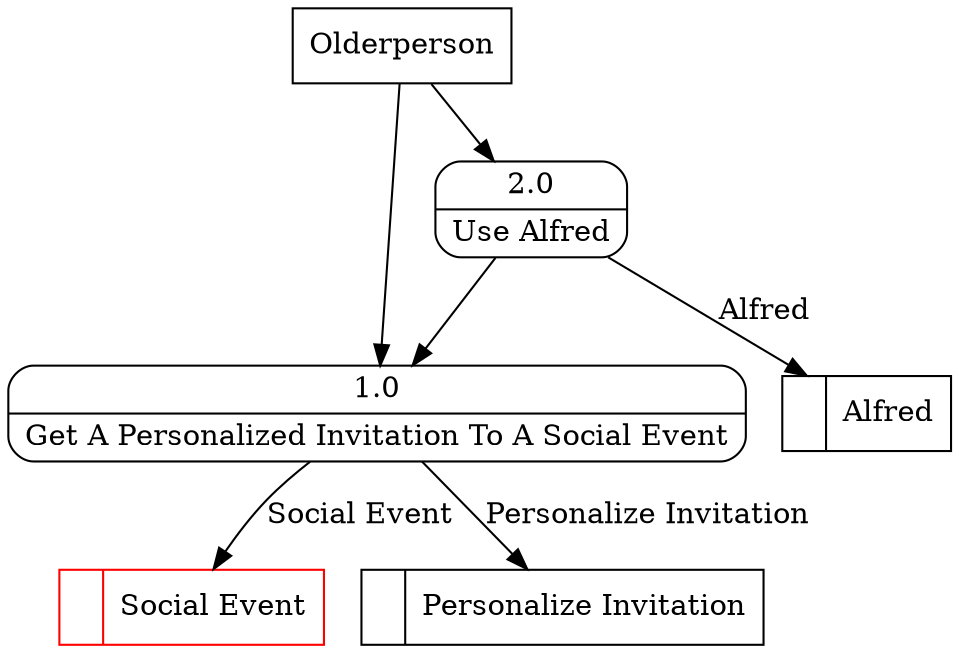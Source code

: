 digraph dfd2{ 
node[shape=record]
200 [label="<f0>  |<f1> Social Event " color=red];
201 [label="<f0>  |<f1> Personalize Invitation " ];
202 [label="<f0>  |<f1> Alfred " ];
203 [label="Olderperson" shape=box];
204 [label="{<f0> 1.0|<f1> Get A Personalized Invitation To A Social Event }" shape=Mrecord];
205 [label="{<f0> 2.0|<f1> Use Alfred }" shape=Mrecord];
203 -> 204
203 -> 205
204 -> 201 [label="Personalize Invitation"]
204 -> 200 [label="Social Event"]
205 -> 204
205 -> 202 [label="Alfred"]
}
